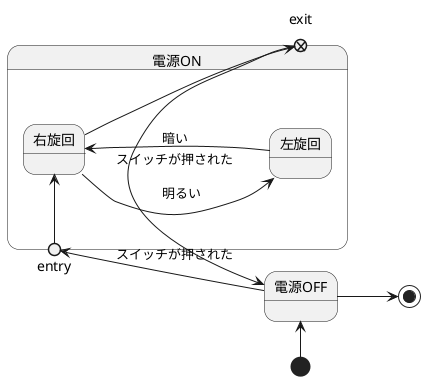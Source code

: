 @startuml ステートマシン図
left to right direction
state 電源ON{
state entry <<entryPoint>>
state exit <<exitPoint>>
entry -left-> 右旋回
右旋回 --> 左旋回 :　明るい
左旋回 --> 右旋回 : 暗い
}
電源OFF -> entry :スイッチが押された
exit -> 電源OFF :スイッチが押された
右旋回 --> exit
[*] -left-> 電源OFF
電源OFF --> [*]
@enduml